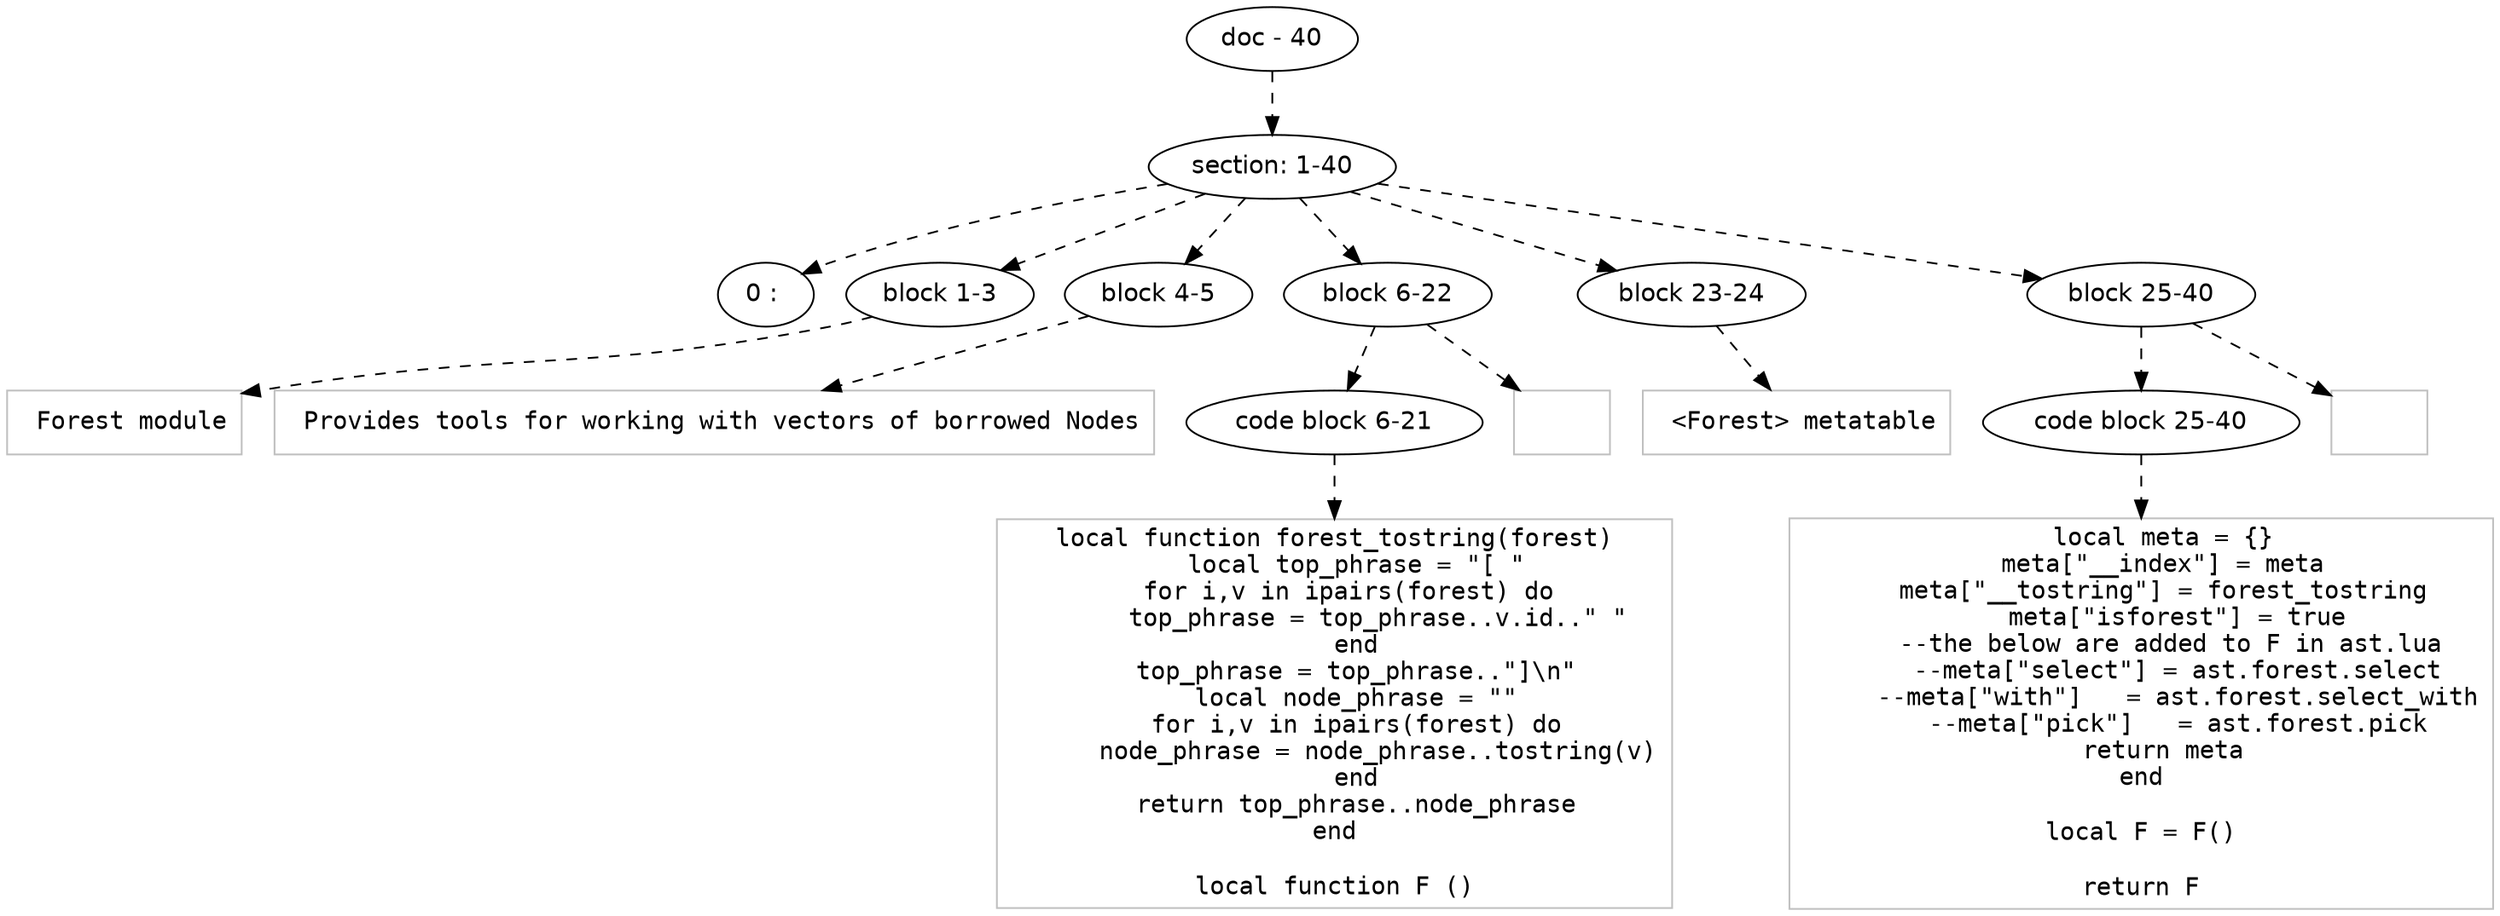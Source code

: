 digraph hierarchy {

node [fontname=Helvetica]
edge [style=dashed]

doc_0 [label="doc - 40"]


doc_0 -> { section_1}
{rank=same; section_1}

section_1 [label="section: 1-40"]


section_1 -> { header_2 block_3 block_4 block_5 block_6 block_7}
{rank=same; header_2 block_3 block_4 block_5 block_6 block_7}

header_2 [label="0 : "]

block_3 [label="block 1-3"]

block_4 [label="block 4-5"]

block_5 [label="block 6-22"]

block_6 [label="block 23-24"]

block_7 [label="block 25-40"]


block_3 -> leaf_8
leaf_8  [color=Gray,shape=rectangle,fontname=Inconsolata,label=" Forest module
"]
block_4 -> leaf_9
leaf_9  [color=Gray,shape=rectangle,fontname=Inconsolata,label=" Provides tools for working with vectors of borrowed Nodes
"]
block_5 -> { codeblock_10}
{rank=same; codeblock_10}

codeblock_10 [label="code block 6-21"]


codeblock_10 -> leaf_11
leaf_11  [color=Gray,shape=rectangle,fontname=Inconsolata,label="local function forest_tostring(forest)
   local top_phrase = \"[ \"
   for i,v in ipairs(forest) do 
      top_phrase = top_phrase..v.id..\" \"
   end
   top_phrase = top_phrase..\"]\\n\"
   local node_phrase = \"\"
   for i,v in ipairs(forest) do
      node_phrase = node_phrase..tostring(v)
   end
   return top_phrase..node_phrase
end

local function F ()"]
block_5 -> leaf_12
leaf_12  [color=Gray,shape=rectangle,fontname=Inconsolata,label=""]
block_6 -> leaf_13
leaf_13  [color=Gray,shape=rectangle,fontname=Inconsolata,label=" <Forest> metatable
"]
block_7 -> { codeblock_14}
{rank=same; codeblock_14}

codeblock_14 [label="code block 25-40"]


codeblock_14 -> leaf_15
leaf_15  [color=Gray,shape=rectangle,fontname=Inconsolata,label="   local meta = {}
   meta[\"__index\"] = meta
   meta[\"__tostring\"] = forest_tostring
     meta[\"isforest\"] = true
     --the below are added to F in ast.lua 
     --meta[\"select\"] = ast.forest.select
     --meta[\"with\"]   = ast.forest.select_with
     --meta[\"pick\"]   = ast.forest.pick
   return meta
end

local F = F()

return F"]
block_7 -> leaf_16
leaf_16  [color=Gray,shape=rectangle,fontname=Inconsolata,label=""]

}
